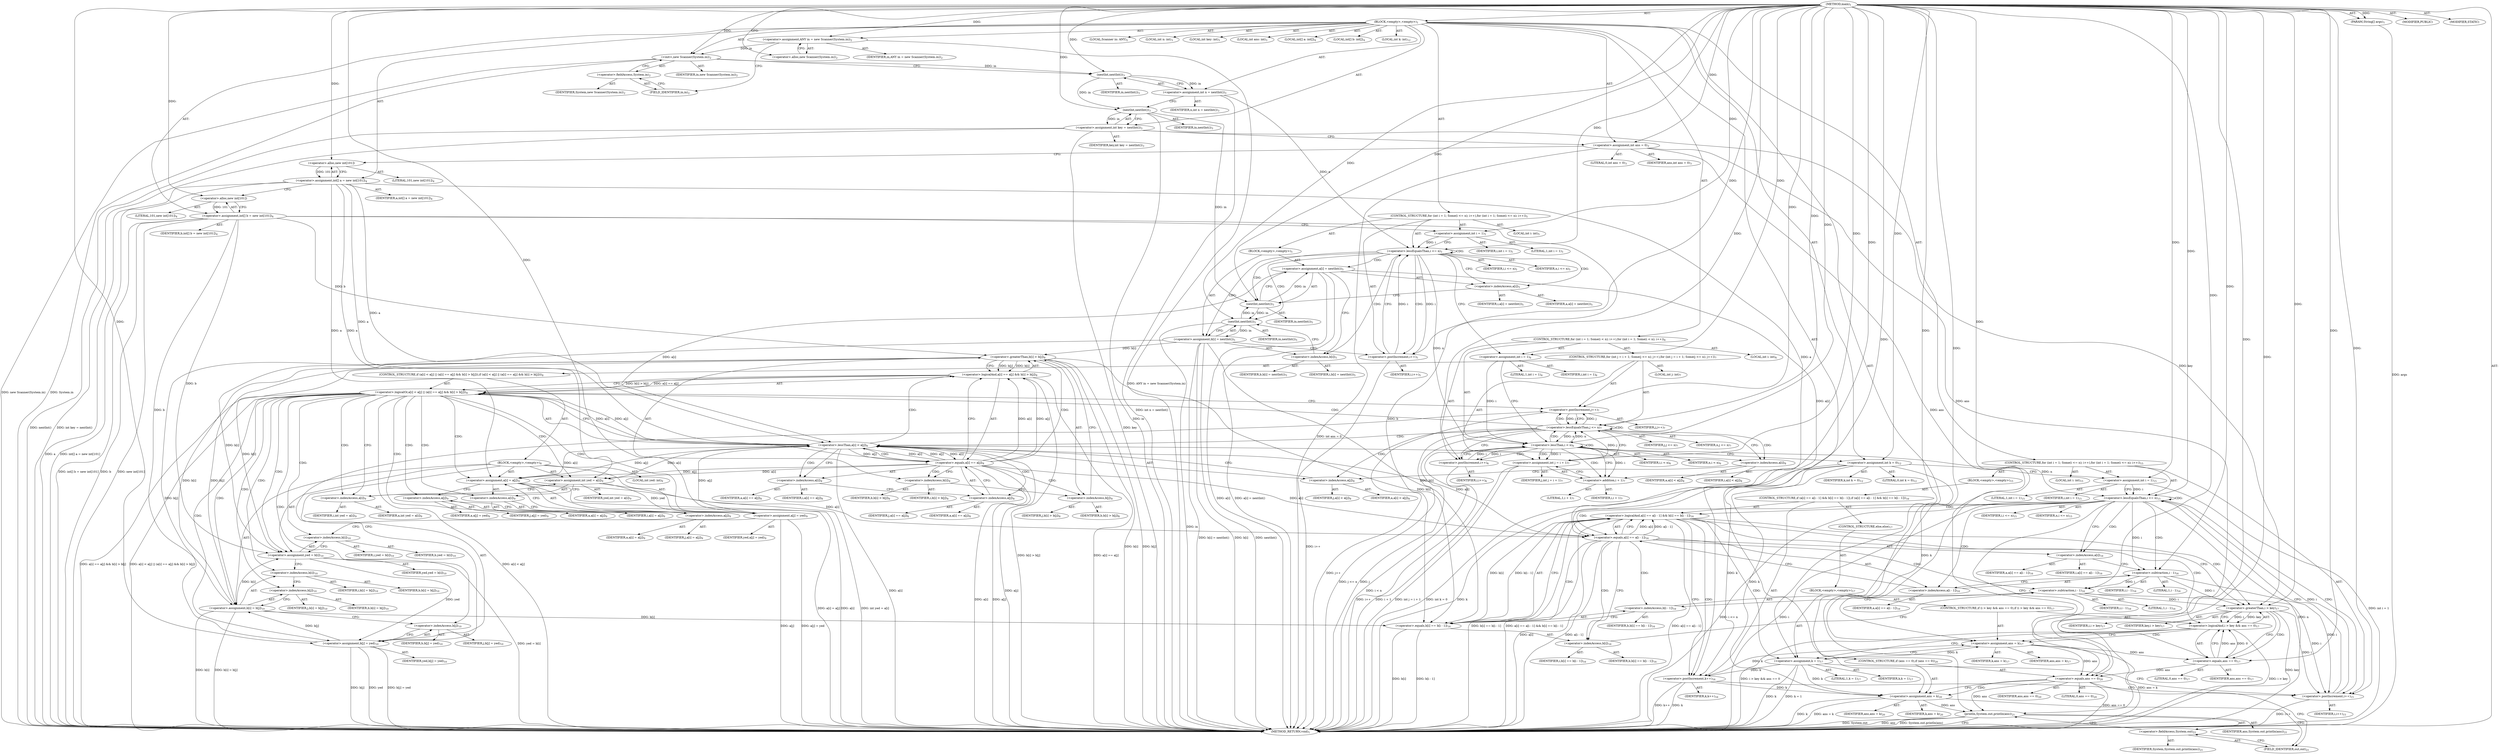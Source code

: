 digraph "main" {  
"19" [label = <(METHOD,main)<SUB>1</SUB>> ]
"20" [label = <(PARAM,String[] args)<SUB>1</SUB>> ]
"21" [label = <(BLOCK,&lt;empty&gt;,&lt;empty&gt;)<SUB>1</SUB>> ]
"4" [label = <(LOCAL,Scanner in: ANY)<SUB>2</SUB>> ]
"22" [label = <(&lt;operator&gt;.assignment,ANY in = new Scanner(System.in))<SUB>2</SUB>> ]
"23" [label = <(IDENTIFIER,in,ANY in = new Scanner(System.in))<SUB>2</SUB>> ]
"24" [label = <(&lt;operator&gt;.alloc,new Scanner(System.in))<SUB>2</SUB>> ]
"25" [label = <(&lt;init&gt;,new Scanner(System.in))<SUB>2</SUB>> ]
"3" [label = <(IDENTIFIER,in,new Scanner(System.in))<SUB>2</SUB>> ]
"26" [label = <(&lt;operator&gt;.fieldAccess,System.in)<SUB>2</SUB>> ]
"27" [label = <(IDENTIFIER,System,new Scanner(System.in))<SUB>2</SUB>> ]
"28" [label = <(FIELD_IDENTIFIER,in,in)<SUB>2</SUB>> ]
"29" [label = <(LOCAL,int n: int)<SUB>3</SUB>> ]
"30" [label = <(LOCAL,int key: int)<SUB>3</SUB>> ]
"31" [label = <(LOCAL,int ans: int)<SUB>3</SUB>> ]
"32" [label = <(&lt;operator&gt;.assignment,int n = nextInt())<SUB>3</SUB>> ]
"33" [label = <(IDENTIFIER,n,int n = nextInt())<SUB>3</SUB>> ]
"34" [label = <(nextInt,nextInt())<SUB>3</SUB>> ]
"35" [label = <(IDENTIFIER,in,nextInt())<SUB>3</SUB>> ]
"36" [label = <(&lt;operator&gt;.assignment,int key = nextInt())<SUB>3</SUB>> ]
"37" [label = <(IDENTIFIER,key,int key = nextInt())<SUB>3</SUB>> ]
"38" [label = <(nextInt,nextInt())<SUB>3</SUB>> ]
"39" [label = <(IDENTIFIER,in,nextInt())<SUB>3</SUB>> ]
"40" [label = <(&lt;operator&gt;.assignment,int ans = 0)<SUB>3</SUB>> ]
"41" [label = <(IDENTIFIER,ans,int ans = 0)<SUB>3</SUB>> ]
"42" [label = <(LITERAL,0,int ans = 0)<SUB>3</SUB>> ]
"43" [label = <(LOCAL,int[] a: int[])<SUB>4</SUB>> ]
"44" [label = <(LOCAL,int[] b: int[])<SUB>4</SUB>> ]
"45" [label = <(&lt;operator&gt;.assignment,int[] a = new int[101])<SUB>4</SUB>> ]
"46" [label = <(IDENTIFIER,a,int[] a = new int[101])<SUB>4</SUB>> ]
"47" [label = <(&lt;operator&gt;.alloc,new int[101])> ]
"48" [label = <(LITERAL,101,new int[101])<SUB>4</SUB>> ]
"49" [label = <(&lt;operator&gt;.assignment,int[] b = new int[101])<SUB>4</SUB>> ]
"50" [label = <(IDENTIFIER,b,int[] b = new int[101])<SUB>4</SUB>> ]
"51" [label = <(&lt;operator&gt;.alloc,new int[101])> ]
"52" [label = <(LITERAL,101,new int[101])<SUB>4</SUB>> ]
"53" [label = <(CONTROL_STRUCTURE,for (int i = 1; Some(i &lt;= n); i++),for (int i = 1; Some(i &lt;= n); i++))<SUB>5</SUB>> ]
"54" [label = <(LOCAL,int i: int)<SUB>5</SUB>> ]
"55" [label = <(&lt;operator&gt;.assignment,int i = 1)<SUB>5</SUB>> ]
"56" [label = <(IDENTIFIER,i,int i = 1)<SUB>5</SUB>> ]
"57" [label = <(LITERAL,1,int i = 1)<SUB>5</SUB>> ]
"58" [label = <(&lt;operator&gt;.lessEqualsThan,i &lt;= n)<SUB>5</SUB>> ]
"59" [label = <(IDENTIFIER,i,i &lt;= n)<SUB>5</SUB>> ]
"60" [label = <(IDENTIFIER,n,i &lt;= n)<SUB>5</SUB>> ]
"61" [label = <(&lt;operator&gt;.postIncrement,i++)<SUB>5</SUB>> ]
"62" [label = <(IDENTIFIER,i,i++)<SUB>5</SUB>> ]
"63" [label = <(BLOCK,&lt;empty&gt;,&lt;empty&gt;)<SUB>5</SUB>> ]
"64" [label = <(&lt;operator&gt;.assignment,a[i] = nextInt())<SUB>5</SUB>> ]
"65" [label = <(&lt;operator&gt;.indexAccess,a[i])<SUB>5</SUB>> ]
"66" [label = <(IDENTIFIER,a,a[i] = nextInt())<SUB>5</SUB>> ]
"67" [label = <(IDENTIFIER,i,a[i] = nextInt())<SUB>5</SUB>> ]
"68" [label = <(nextInt,nextInt())<SUB>5</SUB>> ]
"69" [label = <(IDENTIFIER,in,nextInt())<SUB>5</SUB>> ]
"70" [label = <(&lt;operator&gt;.assignment,b[i] = nextInt())<SUB>5</SUB>> ]
"71" [label = <(&lt;operator&gt;.indexAccess,b[i])<SUB>5</SUB>> ]
"72" [label = <(IDENTIFIER,b,b[i] = nextInt())<SUB>5</SUB>> ]
"73" [label = <(IDENTIFIER,i,b[i] = nextInt())<SUB>5</SUB>> ]
"74" [label = <(nextInt,nextInt())<SUB>5</SUB>> ]
"75" [label = <(IDENTIFIER,in,nextInt())<SUB>5</SUB>> ]
"76" [label = <(CONTROL_STRUCTURE,for (int i = 1; Some(i &lt; n); i++),for (int i = 1; Some(i &lt; n); i++))<SUB>6</SUB>> ]
"77" [label = <(LOCAL,int i: int)<SUB>6</SUB>> ]
"78" [label = <(&lt;operator&gt;.assignment,int i = 1)<SUB>6</SUB>> ]
"79" [label = <(IDENTIFIER,i,int i = 1)<SUB>6</SUB>> ]
"80" [label = <(LITERAL,1,int i = 1)<SUB>6</SUB>> ]
"81" [label = <(&lt;operator&gt;.lessThan,i &lt; n)<SUB>6</SUB>> ]
"82" [label = <(IDENTIFIER,i,i &lt; n)<SUB>6</SUB>> ]
"83" [label = <(IDENTIFIER,n,i &lt; n)<SUB>6</SUB>> ]
"84" [label = <(&lt;operator&gt;.postIncrement,i++)<SUB>6</SUB>> ]
"85" [label = <(IDENTIFIER,i,i++)<SUB>6</SUB>> ]
"86" [label = <(CONTROL_STRUCTURE,for (int j = i + 1; Some(j &lt;= n); j++),for (int j = i + 1; Some(j &lt;= n); j++))<SUB>7</SUB>> ]
"87" [label = <(LOCAL,int j: int)<SUB>7</SUB>> ]
"88" [label = <(&lt;operator&gt;.assignment,int j = i + 1)<SUB>7</SUB>> ]
"89" [label = <(IDENTIFIER,j,int j = i + 1)<SUB>7</SUB>> ]
"90" [label = <(&lt;operator&gt;.addition,i + 1)<SUB>7</SUB>> ]
"91" [label = <(IDENTIFIER,i,i + 1)<SUB>7</SUB>> ]
"92" [label = <(LITERAL,1,i + 1)<SUB>7</SUB>> ]
"93" [label = <(&lt;operator&gt;.lessEqualsThan,j &lt;= n)<SUB>7</SUB>> ]
"94" [label = <(IDENTIFIER,j,j &lt;= n)<SUB>7</SUB>> ]
"95" [label = <(IDENTIFIER,n,j &lt;= n)<SUB>7</SUB>> ]
"96" [label = <(&lt;operator&gt;.postIncrement,j++)<SUB>7</SUB>> ]
"97" [label = <(IDENTIFIER,j,j++)<SUB>7</SUB>> ]
"98" [label = <(CONTROL_STRUCTURE,if (a[i] &lt; a[j] || (a[i] == a[j] &amp;&amp; b[i] &gt; b[j])),if (a[i] &lt; a[j] || (a[i] == a[j] &amp;&amp; b[i] &gt; b[j])))<SUB>8</SUB>> ]
"99" [label = <(&lt;operator&gt;.logicalOr,a[i] &lt; a[j] || (a[i] == a[j] &amp;&amp; b[i] &gt; b[j]))<SUB>8</SUB>> ]
"100" [label = <(&lt;operator&gt;.lessThan,a[i] &lt; a[j])<SUB>8</SUB>> ]
"101" [label = <(&lt;operator&gt;.indexAccess,a[i])<SUB>8</SUB>> ]
"102" [label = <(IDENTIFIER,a,a[i] &lt; a[j])<SUB>8</SUB>> ]
"103" [label = <(IDENTIFIER,i,a[i] &lt; a[j])<SUB>8</SUB>> ]
"104" [label = <(&lt;operator&gt;.indexAccess,a[j])<SUB>8</SUB>> ]
"105" [label = <(IDENTIFIER,a,a[i] &lt; a[j])<SUB>8</SUB>> ]
"106" [label = <(IDENTIFIER,j,a[i] &lt; a[j])<SUB>8</SUB>> ]
"107" [label = <(&lt;operator&gt;.logicalAnd,a[i] == a[j] &amp;&amp; b[i] &gt; b[j])<SUB>8</SUB>> ]
"108" [label = <(&lt;operator&gt;.equals,a[i] == a[j])<SUB>8</SUB>> ]
"109" [label = <(&lt;operator&gt;.indexAccess,a[i])<SUB>8</SUB>> ]
"110" [label = <(IDENTIFIER,a,a[i] == a[j])<SUB>8</SUB>> ]
"111" [label = <(IDENTIFIER,i,a[i] == a[j])<SUB>8</SUB>> ]
"112" [label = <(&lt;operator&gt;.indexAccess,a[j])<SUB>8</SUB>> ]
"113" [label = <(IDENTIFIER,a,a[i] == a[j])<SUB>8</SUB>> ]
"114" [label = <(IDENTIFIER,j,a[i] == a[j])<SUB>8</SUB>> ]
"115" [label = <(&lt;operator&gt;.greaterThan,b[i] &gt; b[j])<SUB>8</SUB>> ]
"116" [label = <(&lt;operator&gt;.indexAccess,b[i])<SUB>8</SUB>> ]
"117" [label = <(IDENTIFIER,b,b[i] &gt; b[j])<SUB>8</SUB>> ]
"118" [label = <(IDENTIFIER,i,b[i] &gt; b[j])<SUB>8</SUB>> ]
"119" [label = <(&lt;operator&gt;.indexAccess,b[j])<SUB>8</SUB>> ]
"120" [label = <(IDENTIFIER,b,b[i] &gt; b[j])<SUB>8</SUB>> ]
"121" [label = <(IDENTIFIER,j,b[i] &gt; b[j])<SUB>8</SUB>> ]
"122" [label = <(BLOCK,&lt;empty&gt;,&lt;empty&gt;)<SUB>8</SUB>> ]
"123" [label = <(LOCAL,int yed: int)<SUB>9</SUB>> ]
"124" [label = <(&lt;operator&gt;.assignment,int yed = a[i])<SUB>9</SUB>> ]
"125" [label = <(IDENTIFIER,yed,int yed = a[i])<SUB>9</SUB>> ]
"126" [label = <(&lt;operator&gt;.indexAccess,a[i])<SUB>9</SUB>> ]
"127" [label = <(IDENTIFIER,a,int yed = a[i])<SUB>9</SUB>> ]
"128" [label = <(IDENTIFIER,i,int yed = a[i])<SUB>9</SUB>> ]
"129" [label = <(&lt;operator&gt;.assignment,a[i] = a[j])<SUB>9</SUB>> ]
"130" [label = <(&lt;operator&gt;.indexAccess,a[i])<SUB>9</SUB>> ]
"131" [label = <(IDENTIFIER,a,a[i] = a[j])<SUB>9</SUB>> ]
"132" [label = <(IDENTIFIER,i,a[i] = a[j])<SUB>9</SUB>> ]
"133" [label = <(&lt;operator&gt;.indexAccess,a[j])<SUB>9</SUB>> ]
"134" [label = <(IDENTIFIER,a,a[i] = a[j])<SUB>9</SUB>> ]
"135" [label = <(IDENTIFIER,j,a[i] = a[j])<SUB>9</SUB>> ]
"136" [label = <(&lt;operator&gt;.assignment,a[j] = yed)<SUB>9</SUB>> ]
"137" [label = <(&lt;operator&gt;.indexAccess,a[j])<SUB>9</SUB>> ]
"138" [label = <(IDENTIFIER,a,a[j] = yed)<SUB>9</SUB>> ]
"139" [label = <(IDENTIFIER,j,a[j] = yed)<SUB>9</SUB>> ]
"140" [label = <(IDENTIFIER,yed,a[j] = yed)<SUB>9</SUB>> ]
"141" [label = <(&lt;operator&gt;.assignment,yed = b[i])<SUB>10</SUB>> ]
"142" [label = <(IDENTIFIER,yed,yed = b[i])<SUB>10</SUB>> ]
"143" [label = <(&lt;operator&gt;.indexAccess,b[i])<SUB>10</SUB>> ]
"144" [label = <(IDENTIFIER,b,yed = b[i])<SUB>10</SUB>> ]
"145" [label = <(IDENTIFIER,i,yed = b[i])<SUB>10</SUB>> ]
"146" [label = <(&lt;operator&gt;.assignment,b[i] = b[j])<SUB>10</SUB>> ]
"147" [label = <(&lt;operator&gt;.indexAccess,b[i])<SUB>10</SUB>> ]
"148" [label = <(IDENTIFIER,b,b[i] = b[j])<SUB>10</SUB>> ]
"149" [label = <(IDENTIFIER,i,b[i] = b[j])<SUB>10</SUB>> ]
"150" [label = <(&lt;operator&gt;.indexAccess,b[j])<SUB>10</SUB>> ]
"151" [label = <(IDENTIFIER,b,b[i] = b[j])<SUB>10</SUB>> ]
"152" [label = <(IDENTIFIER,j,b[i] = b[j])<SUB>10</SUB>> ]
"153" [label = <(&lt;operator&gt;.assignment,b[j] = yed)<SUB>10</SUB>> ]
"154" [label = <(&lt;operator&gt;.indexAccess,b[j])<SUB>10</SUB>> ]
"155" [label = <(IDENTIFIER,b,b[j] = yed)<SUB>10</SUB>> ]
"156" [label = <(IDENTIFIER,j,b[j] = yed)<SUB>10</SUB>> ]
"157" [label = <(IDENTIFIER,yed,b[j] = yed)<SUB>10</SUB>> ]
"158" [label = <(LOCAL,int k: int)<SUB>12</SUB>> ]
"159" [label = <(&lt;operator&gt;.assignment,int k = 0)<SUB>12</SUB>> ]
"160" [label = <(IDENTIFIER,k,int k = 0)<SUB>12</SUB>> ]
"161" [label = <(LITERAL,0,int k = 0)<SUB>12</SUB>> ]
"162" [label = <(CONTROL_STRUCTURE,for (int i = 1; Some(i &lt;= n); i++),for (int i = 1; Some(i &lt;= n); i++))<SUB>15</SUB>> ]
"163" [label = <(LOCAL,int i: int)<SUB>15</SUB>> ]
"164" [label = <(&lt;operator&gt;.assignment,int i = 1)<SUB>15</SUB>> ]
"165" [label = <(IDENTIFIER,i,int i = 1)<SUB>15</SUB>> ]
"166" [label = <(LITERAL,1,int i = 1)<SUB>15</SUB>> ]
"167" [label = <(&lt;operator&gt;.lessEqualsThan,i &lt;= n)<SUB>15</SUB>> ]
"168" [label = <(IDENTIFIER,i,i &lt;= n)<SUB>15</SUB>> ]
"169" [label = <(IDENTIFIER,n,i &lt;= n)<SUB>15</SUB>> ]
"170" [label = <(&lt;operator&gt;.postIncrement,i++)<SUB>15</SUB>> ]
"171" [label = <(IDENTIFIER,i,i++)<SUB>15</SUB>> ]
"172" [label = <(BLOCK,&lt;empty&gt;,&lt;empty&gt;)<SUB>15</SUB>> ]
"173" [label = <(CONTROL_STRUCTURE,if (a[i] == a[i - 1] &amp;&amp; b[i] == b[i - 1]),if (a[i] == a[i - 1] &amp;&amp; b[i] == b[i - 1]))<SUB>16</SUB>> ]
"174" [label = <(&lt;operator&gt;.logicalAnd,a[i] == a[i - 1] &amp;&amp; b[i] == b[i - 1])<SUB>16</SUB>> ]
"175" [label = <(&lt;operator&gt;.equals,a[i] == a[i - 1])<SUB>16</SUB>> ]
"176" [label = <(&lt;operator&gt;.indexAccess,a[i])<SUB>16</SUB>> ]
"177" [label = <(IDENTIFIER,a,a[i] == a[i - 1])<SUB>16</SUB>> ]
"178" [label = <(IDENTIFIER,i,a[i] == a[i - 1])<SUB>16</SUB>> ]
"179" [label = <(&lt;operator&gt;.indexAccess,a[i - 1])<SUB>16</SUB>> ]
"180" [label = <(IDENTIFIER,a,a[i] == a[i - 1])<SUB>16</SUB>> ]
"181" [label = <(&lt;operator&gt;.subtraction,i - 1)<SUB>16</SUB>> ]
"182" [label = <(IDENTIFIER,i,i - 1)<SUB>16</SUB>> ]
"183" [label = <(LITERAL,1,i - 1)<SUB>16</SUB>> ]
"184" [label = <(&lt;operator&gt;.equals,b[i] == b[i - 1])<SUB>16</SUB>> ]
"185" [label = <(&lt;operator&gt;.indexAccess,b[i])<SUB>16</SUB>> ]
"186" [label = <(IDENTIFIER,b,b[i] == b[i - 1])<SUB>16</SUB>> ]
"187" [label = <(IDENTIFIER,i,b[i] == b[i - 1])<SUB>16</SUB>> ]
"188" [label = <(&lt;operator&gt;.indexAccess,b[i - 1])<SUB>16</SUB>> ]
"189" [label = <(IDENTIFIER,b,b[i] == b[i - 1])<SUB>16</SUB>> ]
"190" [label = <(&lt;operator&gt;.subtraction,i - 1)<SUB>16</SUB>> ]
"191" [label = <(IDENTIFIER,i,i - 1)<SUB>16</SUB>> ]
"192" [label = <(LITERAL,1,i - 1)<SUB>16</SUB>> ]
"193" [label = <(&lt;operator&gt;.postIncrement,k++)<SUB>16</SUB>> ]
"194" [label = <(IDENTIFIER,k,k++)<SUB>16</SUB>> ]
"195" [label = <(CONTROL_STRUCTURE,else,else)<SUB>17</SUB>> ]
"196" [label = <(BLOCK,&lt;empty&gt;,&lt;empty&gt;)<SUB>17</SUB>> ]
"197" [label = <(CONTROL_STRUCTURE,if (i &gt; key &amp;&amp; ans == 0),if (i &gt; key &amp;&amp; ans == 0))<SUB>17</SUB>> ]
"198" [label = <(&lt;operator&gt;.logicalAnd,i &gt; key &amp;&amp; ans == 0)<SUB>17</SUB>> ]
"199" [label = <(&lt;operator&gt;.greaterThan,i &gt; key)<SUB>17</SUB>> ]
"200" [label = <(IDENTIFIER,i,i &gt; key)<SUB>17</SUB>> ]
"201" [label = <(IDENTIFIER,key,i &gt; key)<SUB>17</SUB>> ]
"202" [label = <(&lt;operator&gt;.equals,ans == 0)<SUB>17</SUB>> ]
"203" [label = <(IDENTIFIER,ans,ans == 0)<SUB>17</SUB>> ]
"204" [label = <(LITERAL,0,ans == 0)<SUB>17</SUB>> ]
"205" [label = <(&lt;operator&gt;.assignment,ans = k)<SUB>17</SUB>> ]
"206" [label = <(IDENTIFIER,ans,ans = k)<SUB>17</SUB>> ]
"207" [label = <(IDENTIFIER,k,ans = k)<SUB>17</SUB>> ]
"208" [label = <(&lt;operator&gt;.assignment,k = 1)<SUB>17</SUB>> ]
"209" [label = <(IDENTIFIER,k,k = 1)<SUB>17</SUB>> ]
"210" [label = <(LITERAL,1,k = 1)<SUB>17</SUB>> ]
"211" [label = <(CONTROL_STRUCTURE,if (ans == 0),if (ans == 0))<SUB>20</SUB>> ]
"212" [label = <(&lt;operator&gt;.equals,ans == 0)<SUB>20</SUB>> ]
"213" [label = <(IDENTIFIER,ans,ans == 0)<SUB>20</SUB>> ]
"214" [label = <(LITERAL,0,ans == 0)<SUB>20</SUB>> ]
"215" [label = <(&lt;operator&gt;.assignment,ans = k)<SUB>20</SUB>> ]
"216" [label = <(IDENTIFIER,ans,ans = k)<SUB>20</SUB>> ]
"217" [label = <(IDENTIFIER,k,ans = k)<SUB>20</SUB>> ]
"218" [label = <(println,System.out.println(ans))<SUB>21</SUB>> ]
"219" [label = <(&lt;operator&gt;.fieldAccess,System.out)<SUB>21</SUB>> ]
"220" [label = <(IDENTIFIER,System,System.out.println(ans))<SUB>21</SUB>> ]
"221" [label = <(FIELD_IDENTIFIER,out,out)<SUB>21</SUB>> ]
"222" [label = <(IDENTIFIER,ans,System.out.println(ans))<SUB>21</SUB>> ]
"223" [label = <(MODIFIER,PUBLIC)> ]
"224" [label = <(MODIFIER,STATIC)> ]
"225" [label = <(METHOD_RETURN,void)<SUB>1</SUB>> ]
  "19" -> "20"  [ label = "AST: "] 
  "19" -> "21"  [ label = "AST: "] 
  "19" -> "223"  [ label = "AST: "] 
  "19" -> "224"  [ label = "AST: "] 
  "19" -> "225"  [ label = "AST: "] 
  "21" -> "4"  [ label = "AST: "] 
  "21" -> "22"  [ label = "AST: "] 
  "21" -> "25"  [ label = "AST: "] 
  "21" -> "29"  [ label = "AST: "] 
  "21" -> "30"  [ label = "AST: "] 
  "21" -> "31"  [ label = "AST: "] 
  "21" -> "32"  [ label = "AST: "] 
  "21" -> "36"  [ label = "AST: "] 
  "21" -> "40"  [ label = "AST: "] 
  "21" -> "43"  [ label = "AST: "] 
  "21" -> "44"  [ label = "AST: "] 
  "21" -> "45"  [ label = "AST: "] 
  "21" -> "49"  [ label = "AST: "] 
  "21" -> "53"  [ label = "AST: "] 
  "21" -> "76"  [ label = "AST: "] 
  "21" -> "158"  [ label = "AST: "] 
  "21" -> "159"  [ label = "AST: "] 
  "21" -> "162"  [ label = "AST: "] 
  "21" -> "211"  [ label = "AST: "] 
  "21" -> "218"  [ label = "AST: "] 
  "22" -> "23"  [ label = "AST: "] 
  "22" -> "24"  [ label = "AST: "] 
  "25" -> "3"  [ label = "AST: "] 
  "25" -> "26"  [ label = "AST: "] 
  "26" -> "27"  [ label = "AST: "] 
  "26" -> "28"  [ label = "AST: "] 
  "32" -> "33"  [ label = "AST: "] 
  "32" -> "34"  [ label = "AST: "] 
  "34" -> "35"  [ label = "AST: "] 
  "36" -> "37"  [ label = "AST: "] 
  "36" -> "38"  [ label = "AST: "] 
  "38" -> "39"  [ label = "AST: "] 
  "40" -> "41"  [ label = "AST: "] 
  "40" -> "42"  [ label = "AST: "] 
  "45" -> "46"  [ label = "AST: "] 
  "45" -> "47"  [ label = "AST: "] 
  "47" -> "48"  [ label = "AST: "] 
  "49" -> "50"  [ label = "AST: "] 
  "49" -> "51"  [ label = "AST: "] 
  "51" -> "52"  [ label = "AST: "] 
  "53" -> "54"  [ label = "AST: "] 
  "53" -> "55"  [ label = "AST: "] 
  "53" -> "58"  [ label = "AST: "] 
  "53" -> "61"  [ label = "AST: "] 
  "53" -> "63"  [ label = "AST: "] 
  "55" -> "56"  [ label = "AST: "] 
  "55" -> "57"  [ label = "AST: "] 
  "58" -> "59"  [ label = "AST: "] 
  "58" -> "60"  [ label = "AST: "] 
  "61" -> "62"  [ label = "AST: "] 
  "63" -> "64"  [ label = "AST: "] 
  "63" -> "70"  [ label = "AST: "] 
  "64" -> "65"  [ label = "AST: "] 
  "64" -> "68"  [ label = "AST: "] 
  "65" -> "66"  [ label = "AST: "] 
  "65" -> "67"  [ label = "AST: "] 
  "68" -> "69"  [ label = "AST: "] 
  "70" -> "71"  [ label = "AST: "] 
  "70" -> "74"  [ label = "AST: "] 
  "71" -> "72"  [ label = "AST: "] 
  "71" -> "73"  [ label = "AST: "] 
  "74" -> "75"  [ label = "AST: "] 
  "76" -> "77"  [ label = "AST: "] 
  "76" -> "78"  [ label = "AST: "] 
  "76" -> "81"  [ label = "AST: "] 
  "76" -> "84"  [ label = "AST: "] 
  "76" -> "86"  [ label = "AST: "] 
  "78" -> "79"  [ label = "AST: "] 
  "78" -> "80"  [ label = "AST: "] 
  "81" -> "82"  [ label = "AST: "] 
  "81" -> "83"  [ label = "AST: "] 
  "84" -> "85"  [ label = "AST: "] 
  "86" -> "87"  [ label = "AST: "] 
  "86" -> "88"  [ label = "AST: "] 
  "86" -> "93"  [ label = "AST: "] 
  "86" -> "96"  [ label = "AST: "] 
  "86" -> "98"  [ label = "AST: "] 
  "88" -> "89"  [ label = "AST: "] 
  "88" -> "90"  [ label = "AST: "] 
  "90" -> "91"  [ label = "AST: "] 
  "90" -> "92"  [ label = "AST: "] 
  "93" -> "94"  [ label = "AST: "] 
  "93" -> "95"  [ label = "AST: "] 
  "96" -> "97"  [ label = "AST: "] 
  "98" -> "99"  [ label = "AST: "] 
  "98" -> "122"  [ label = "AST: "] 
  "99" -> "100"  [ label = "AST: "] 
  "99" -> "107"  [ label = "AST: "] 
  "100" -> "101"  [ label = "AST: "] 
  "100" -> "104"  [ label = "AST: "] 
  "101" -> "102"  [ label = "AST: "] 
  "101" -> "103"  [ label = "AST: "] 
  "104" -> "105"  [ label = "AST: "] 
  "104" -> "106"  [ label = "AST: "] 
  "107" -> "108"  [ label = "AST: "] 
  "107" -> "115"  [ label = "AST: "] 
  "108" -> "109"  [ label = "AST: "] 
  "108" -> "112"  [ label = "AST: "] 
  "109" -> "110"  [ label = "AST: "] 
  "109" -> "111"  [ label = "AST: "] 
  "112" -> "113"  [ label = "AST: "] 
  "112" -> "114"  [ label = "AST: "] 
  "115" -> "116"  [ label = "AST: "] 
  "115" -> "119"  [ label = "AST: "] 
  "116" -> "117"  [ label = "AST: "] 
  "116" -> "118"  [ label = "AST: "] 
  "119" -> "120"  [ label = "AST: "] 
  "119" -> "121"  [ label = "AST: "] 
  "122" -> "123"  [ label = "AST: "] 
  "122" -> "124"  [ label = "AST: "] 
  "122" -> "129"  [ label = "AST: "] 
  "122" -> "136"  [ label = "AST: "] 
  "122" -> "141"  [ label = "AST: "] 
  "122" -> "146"  [ label = "AST: "] 
  "122" -> "153"  [ label = "AST: "] 
  "124" -> "125"  [ label = "AST: "] 
  "124" -> "126"  [ label = "AST: "] 
  "126" -> "127"  [ label = "AST: "] 
  "126" -> "128"  [ label = "AST: "] 
  "129" -> "130"  [ label = "AST: "] 
  "129" -> "133"  [ label = "AST: "] 
  "130" -> "131"  [ label = "AST: "] 
  "130" -> "132"  [ label = "AST: "] 
  "133" -> "134"  [ label = "AST: "] 
  "133" -> "135"  [ label = "AST: "] 
  "136" -> "137"  [ label = "AST: "] 
  "136" -> "140"  [ label = "AST: "] 
  "137" -> "138"  [ label = "AST: "] 
  "137" -> "139"  [ label = "AST: "] 
  "141" -> "142"  [ label = "AST: "] 
  "141" -> "143"  [ label = "AST: "] 
  "143" -> "144"  [ label = "AST: "] 
  "143" -> "145"  [ label = "AST: "] 
  "146" -> "147"  [ label = "AST: "] 
  "146" -> "150"  [ label = "AST: "] 
  "147" -> "148"  [ label = "AST: "] 
  "147" -> "149"  [ label = "AST: "] 
  "150" -> "151"  [ label = "AST: "] 
  "150" -> "152"  [ label = "AST: "] 
  "153" -> "154"  [ label = "AST: "] 
  "153" -> "157"  [ label = "AST: "] 
  "154" -> "155"  [ label = "AST: "] 
  "154" -> "156"  [ label = "AST: "] 
  "159" -> "160"  [ label = "AST: "] 
  "159" -> "161"  [ label = "AST: "] 
  "162" -> "163"  [ label = "AST: "] 
  "162" -> "164"  [ label = "AST: "] 
  "162" -> "167"  [ label = "AST: "] 
  "162" -> "170"  [ label = "AST: "] 
  "162" -> "172"  [ label = "AST: "] 
  "164" -> "165"  [ label = "AST: "] 
  "164" -> "166"  [ label = "AST: "] 
  "167" -> "168"  [ label = "AST: "] 
  "167" -> "169"  [ label = "AST: "] 
  "170" -> "171"  [ label = "AST: "] 
  "172" -> "173"  [ label = "AST: "] 
  "173" -> "174"  [ label = "AST: "] 
  "173" -> "193"  [ label = "AST: "] 
  "173" -> "195"  [ label = "AST: "] 
  "174" -> "175"  [ label = "AST: "] 
  "174" -> "184"  [ label = "AST: "] 
  "175" -> "176"  [ label = "AST: "] 
  "175" -> "179"  [ label = "AST: "] 
  "176" -> "177"  [ label = "AST: "] 
  "176" -> "178"  [ label = "AST: "] 
  "179" -> "180"  [ label = "AST: "] 
  "179" -> "181"  [ label = "AST: "] 
  "181" -> "182"  [ label = "AST: "] 
  "181" -> "183"  [ label = "AST: "] 
  "184" -> "185"  [ label = "AST: "] 
  "184" -> "188"  [ label = "AST: "] 
  "185" -> "186"  [ label = "AST: "] 
  "185" -> "187"  [ label = "AST: "] 
  "188" -> "189"  [ label = "AST: "] 
  "188" -> "190"  [ label = "AST: "] 
  "190" -> "191"  [ label = "AST: "] 
  "190" -> "192"  [ label = "AST: "] 
  "193" -> "194"  [ label = "AST: "] 
  "195" -> "196"  [ label = "AST: "] 
  "196" -> "197"  [ label = "AST: "] 
  "196" -> "208"  [ label = "AST: "] 
  "197" -> "198"  [ label = "AST: "] 
  "197" -> "205"  [ label = "AST: "] 
  "198" -> "199"  [ label = "AST: "] 
  "198" -> "202"  [ label = "AST: "] 
  "199" -> "200"  [ label = "AST: "] 
  "199" -> "201"  [ label = "AST: "] 
  "202" -> "203"  [ label = "AST: "] 
  "202" -> "204"  [ label = "AST: "] 
  "205" -> "206"  [ label = "AST: "] 
  "205" -> "207"  [ label = "AST: "] 
  "208" -> "209"  [ label = "AST: "] 
  "208" -> "210"  [ label = "AST: "] 
  "211" -> "212"  [ label = "AST: "] 
  "211" -> "215"  [ label = "AST: "] 
  "212" -> "213"  [ label = "AST: "] 
  "212" -> "214"  [ label = "AST: "] 
  "215" -> "216"  [ label = "AST: "] 
  "215" -> "217"  [ label = "AST: "] 
  "218" -> "219"  [ label = "AST: "] 
  "218" -> "222"  [ label = "AST: "] 
  "219" -> "220"  [ label = "AST: "] 
  "219" -> "221"  [ label = "AST: "] 
  "22" -> "28"  [ label = "CFG: "] 
  "25" -> "34"  [ label = "CFG: "] 
  "32" -> "38"  [ label = "CFG: "] 
  "36" -> "40"  [ label = "CFG: "] 
  "40" -> "47"  [ label = "CFG: "] 
  "45" -> "51"  [ label = "CFG: "] 
  "49" -> "55"  [ label = "CFG: "] 
  "159" -> "164"  [ label = "CFG: "] 
  "218" -> "225"  [ label = "CFG: "] 
  "24" -> "22"  [ label = "CFG: "] 
  "26" -> "25"  [ label = "CFG: "] 
  "34" -> "32"  [ label = "CFG: "] 
  "38" -> "36"  [ label = "CFG: "] 
  "47" -> "45"  [ label = "CFG: "] 
  "51" -> "49"  [ label = "CFG: "] 
  "55" -> "58"  [ label = "CFG: "] 
  "58" -> "65"  [ label = "CFG: "] 
  "58" -> "78"  [ label = "CFG: "] 
  "61" -> "58"  [ label = "CFG: "] 
  "78" -> "81"  [ label = "CFG: "] 
  "81" -> "90"  [ label = "CFG: "] 
  "81" -> "159"  [ label = "CFG: "] 
  "84" -> "81"  [ label = "CFG: "] 
  "164" -> "167"  [ label = "CFG: "] 
  "167" -> "176"  [ label = "CFG: "] 
  "167" -> "212"  [ label = "CFG: "] 
  "170" -> "167"  [ label = "CFG: "] 
  "212" -> "215"  [ label = "CFG: "] 
  "212" -> "221"  [ label = "CFG: "] 
  "215" -> "221"  [ label = "CFG: "] 
  "219" -> "218"  [ label = "CFG: "] 
  "28" -> "26"  [ label = "CFG: "] 
  "64" -> "71"  [ label = "CFG: "] 
  "70" -> "61"  [ label = "CFG: "] 
  "88" -> "93"  [ label = "CFG: "] 
  "93" -> "101"  [ label = "CFG: "] 
  "93" -> "84"  [ label = "CFG: "] 
  "96" -> "93"  [ label = "CFG: "] 
  "221" -> "219"  [ label = "CFG: "] 
  "65" -> "68"  [ label = "CFG: "] 
  "68" -> "64"  [ label = "CFG: "] 
  "71" -> "74"  [ label = "CFG: "] 
  "74" -> "70"  [ label = "CFG: "] 
  "90" -> "88"  [ label = "CFG: "] 
  "99" -> "126"  [ label = "CFG: "] 
  "99" -> "96"  [ label = "CFG: "] 
  "174" -> "193"  [ label = "CFG: "] 
  "174" -> "199"  [ label = "CFG: "] 
  "193" -> "170"  [ label = "CFG: "] 
  "100" -> "99"  [ label = "CFG: "] 
  "100" -> "109"  [ label = "CFG: "] 
  "107" -> "99"  [ label = "CFG: "] 
  "124" -> "130"  [ label = "CFG: "] 
  "129" -> "137"  [ label = "CFG: "] 
  "136" -> "143"  [ label = "CFG: "] 
  "141" -> "147"  [ label = "CFG: "] 
  "146" -> "154"  [ label = "CFG: "] 
  "153" -> "96"  [ label = "CFG: "] 
  "175" -> "174"  [ label = "CFG: "] 
  "175" -> "185"  [ label = "CFG: "] 
  "184" -> "174"  [ label = "CFG: "] 
  "101" -> "104"  [ label = "CFG: "] 
  "104" -> "100"  [ label = "CFG: "] 
  "108" -> "107"  [ label = "CFG: "] 
  "108" -> "116"  [ label = "CFG: "] 
  "115" -> "107"  [ label = "CFG: "] 
  "126" -> "124"  [ label = "CFG: "] 
  "130" -> "133"  [ label = "CFG: "] 
  "133" -> "129"  [ label = "CFG: "] 
  "137" -> "136"  [ label = "CFG: "] 
  "143" -> "141"  [ label = "CFG: "] 
  "147" -> "150"  [ label = "CFG: "] 
  "150" -> "146"  [ label = "CFG: "] 
  "154" -> "153"  [ label = "CFG: "] 
  "176" -> "181"  [ label = "CFG: "] 
  "179" -> "175"  [ label = "CFG: "] 
  "185" -> "190"  [ label = "CFG: "] 
  "188" -> "184"  [ label = "CFG: "] 
  "208" -> "170"  [ label = "CFG: "] 
  "109" -> "112"  [ label = "CFG: "] 
  "112" -> "108"  [ label = "CFG: "] 
  "116" -> "119"  [ label = "CFG: "] 
  "119" -> "115"  [ label = "CFG: "] 
  "181" -> "179"  [ label = "CFG: "] 
  "190" -> "188"  [ label = "CFG: "] 
  "198" -> "205"  [ label = "CFG: "] 
  "198" -> "208"  [ label = "CFG: "] 
  "205" -> "208"  [ label = "CFG: "] 
  "199" -> "198"  [ label = "CFG: "] 
  "199" -> "202"  [ label = "CFG: "] 
  "202" -> "198"  [ label = "CFG: "] 
  "19" -> "24"  [ label = "CFG: "] 
  "20" -> "225"  [ label = "DDG: args"] 
  "22" -> "225"  [ label = "DDG: ANY in = new Scanner(System.in)"] 
  "25" -> "225"  [ label = "DDG: System.in"] 
  "25" -> "225"  [ label = "DDG: new Scanner(System.in)"] 
  "32" -> "225"  [ label = "DDG: int n = nextInt()"] 
  "36" -> "225"  [ label = "DDG: key"] 
  "38" -> "225"  [ label = "DDG: in"] 
  "36" -> "225"  [ label = "DDG: nextInt()"] 
  "36" -> "225"  [ label = "DDG: int key = nextInt()"] 
  "40" -> "225"  [ label = "DDG: int ans = 0"] 
  "45" -> "225"  [ label = "DDG: a"] 
  "45" -> "225"  [ label = "DDG: int[] a = new int[101]"] 
  "49" -> "225"  [ label = "DDG: b"] 
  "49" -> "225"  [ label = "DDG: new int[101]"] 
  "49" -> "225"  [ label = "DDG: int[] b = new int[101]"] 
  "81" -> "225"  [ label = "DDG: i &lt; n"] 
  "159" -> "225"  [ label = "DDG: k"] 
  "159" -> "225"  [ label = "DDG: int k = 0"] 
  "164" -> "225"  [ label = "DDG: int i = 1"] 
  "167" -> "225"  [ label = "DDG: i"] 
  "167" -> "225"  [ label = "DDG: n"] 
  "167" -> "225"  [ label = "DDG: i &lt;= n"] 
  "212" -> "225"  [ label = "DDG: ans == 0"] 
  "215" -> "225"  [ label = "DDG: k"] 
  "215" -> "225"  [ label = "DDG: ans = k"] 
  "218" -> "225"  [ label = "DDG: System.out"] 
  "218" -> "225"  [ label = "DDG: ans"] 
  "218" -> "225"  [ label = "DDG: System.out.println(ans)"] 
  "175" -> "225"  [ label = "DDG: a[i]"] 
  "175" -> "225"  [ label = "DDG: a[i - 1]"] 
  "174" -> "225"  [ label = "DDG: a[i] == a[i - 1]"] 
  "184" -> "225"  [ label = "DDG: b[i]"] 
  "184" -> "225"  [ label = "DDG: b[i - 1]"] 
  "174" -> "225"  [ label = "DDG: b[i] == b[i - 1]"] 
  "174" -> "225"  [ label = "DDG: a[i] == a[i - 1] &amp;&amp; b[i] == b[i - 1]"] 
  "199" -> "225"  [ label = "DDG: key"] 
  "198" -> "225"  [ label = "DDG: i &gt; key"] 
  "198" -> "225"  [ label = "DDG: i &gt; key &amp;&amp; ans == 0"] 
  "205" -> "225"  [ label = "DDG: ans = k"] 
  "208" -> "225"  [ label = "DDG: k"] 
  "208" -> "225"  [ label = "DDG: k = 1"] 
  "193" -> "225"  [ label = "DDG: k"] 
  "193" -> "225"  [ label = "DDG: k++"] 
  "170" -> "225"  [ label = "DDG: i++"] 
  "88" -> "225"  [ label = "DDG: i + 1"] 
  "88" -> "225"  [ label = "DDG: int j = i + 1"] 
  "93" -> "225"  [ label = "DDG: j"] 
  "93" -> "225"  [ label = "DDG: j &lt;= n"] 
  "84" -> "225"  [ label = "DDG: i++"] 
  "100" -> "225"  [ label = "DDG: a[i]"] 
  "100" -> "225"  [ label = "DDG: a[j]"] 
  "99" -> "225"  [ label = "DDG: a[i] &lt; a[j]"] 
  "108" -> "225"  [ label = "DDG: a[i]"] 
  "108" -> "225"  [ label = "DDG: a[j]"] 
  "107" -> "225"  [ label = "DDG: a[i] == a[j]"] 
  "115" -> "225"  [ label = "DDG: b[i]"] 
  "115" -> "225"  [ label = "DDG: b[j]"] 
  "107" -> "225"  [ label = "DDG: b[i] &gt; b[j]"] 
  "99" -> "225"  [ label = "DDG: a[i] == a[j] &amp;&amp; b[i] &gt; b[j]"] 
  "99" -> "225"  [ label = "DDG: a[i] &lt; a[j] || (a[i] == a[j] &amp;&amp; b[i] &gt; b[j])"] 
  "124" -> "225"  [ label = "DDG: int yed = a[i]"] 
  "129" -> "225"  [ label = "DDG: a[i]"] 
  "129" -> "225"  [ label = "DDG: a[i] = a[j]"] 
  "136" -> "225"  [ label = "DDG: a[j]"] 
  "136" -> "225"  [ label = "DDG: a[j] = yed"] 
  "141" -> "225"  [ label = "DDG: yed = b[i]"] 
  "146" -> "225"  [ label = "DDG: b[i]"] 
  "146" -> "225"  [ label = "DDG: b[i] = b[j]"] 
  "153" -> "225"  [ label = "DDG: b[j]"] 
  "153" -> "225"  [ label = "DDG: yed"] 
  "153" -> "225"  [ label = "DDG: b[j] = yed"] 
  "96" -> "225"  [ label = "DDG: j++"] 
  "64" -> "225"  [ label = "DDG: a[i]"] 
  "64" -> "225"  [ label = "DDG: a[i] = nextInt()"] 
  "70" -> "225"  [ label = "DDG: b[i]"] 
  "74" -> "225"  [ label = "DDG: in"] 
  "70" -> "225"  [ label = "DDG: nextInt()"] 
  "70" -> "225"  [ label = "DDG: b[i] = nextInt()"] 
  "61" -> "225"  [ label = "DDG: i++"] 
  "19" -> "20"  [ label = "DDG: "] 
  "19" -> "22"  [ label = "DDG: "] 
  "34" -> "32"  [ label = "DDG: in"] 
  "38" -> "36"  [ label = "DDG: in"] 
  "19" -> "40"  [ label = "DDG: "] 
  "47" -> "45"  [ label = "DDG: 101"] 
  "51" -> "49"  [ label = "DDG: 101"] 
  "19" -> "159"  [ label = "DDG: "] 
  "22" -> "25"  [ label = "DDG: in"] 
  "19" -> "25"  [ label = "DDG: "] 
  "19" -> "55"  [ label = "DDG: "] 
  "19" -> "78"  [ label = "DDG: "] 
  "19" -> "164"  [ label = "DDG: "] 
  "159" -> "215"  [ label = "DDG: k"] 
  "208" -> "215"  [ label = "DDG: k"] 
  "193" -> "215"  [ label = "DDG: k"] 
  "19" -> "215"  [ label = "DDG: "] 
  "212" -> "218"  [ label = "DDG: ans"] 
  "215" -> "218"  [ label = "DDG: ans"] 
  "19" -> "218"  [ label = "DDG: "] 
  "25" -> "34"  [ label = "DDG: in"] 
  "19" -> "34"  [ label = "DDG: "] 
  "34" -> "38"  [ label = "DDG: in"] 
  "19" -> "38"  [ label = "DDG: "] 
  "19" -> "47"  [ label = "DDG: "] 
  "19" -> "51"  [ label = "DDG: "] 
  "55" -> "58"  [ label = "DDG: i"] 
  "61" -> "58"  [ label = "DDG: i"] 
  "19" -> "58"  [ label = "DDG: "] 
  "32" -> "58"  [ label = "DDG: n"] 
  "58" -> "61"  [ label = "DDG: i"] 
  "19" -> "61"  [ label = "DDG: "] 
  "68" -> "64"  [ label = "DDG: in"] 
  "74" -> "70"  [ label = "DDG: in"] 
  "78" -> "81"  [ label = "DDG: i"] 
  "84" -> "81"  [ label = "DDG: i"] 
  "19" -> "81"  [ label = "DDG: "] 
  "58" -> "81"  [ label = "DDG: n"] 
  "93" -> "81"  [ label = "DDG: n"] 
  "19" -> "84"  [ label = "DDG: "] 
  "81" -> "84"  [ label = "DDG: i"] 
  "81" -> "88"  [ label = "DDG: i"] 
  "19" -> "88"  [ label = "DDG: "] 
  "164" -> "167"  [ label = "DDG: i"] 
  "170" -> "167"  [ label = "DDG: i"] 
  "19" -> "167"  [ label = "DDG: "] 
  "81" -> "167"  [ label = "DDG: n"] 
  "181" -> "170"  [ label = "DDG: i"] 
  "190" -> "170"  [ label = "DDG: i"] 
  "199" -> "170"  [ label = "DDG: i"] 
  "19" -> "170"  [ label = "DDG: "] 
  "40" -> "212"  [ label = "DDG: ans"] 
  "202" -> "212"  [ label = "DDG: ans"] 
  "205" -> "212"  [ label = "DDG: ans"] 
  "19" -> "212"  [ label = "DDG: "] 
  "88" -> "93"  [ label = "DDG: j"] 
  "96" -> "93"  [ label = "DDG: j"] 
  "19" -> "93"  [ label = "DDG: "] 
  "81" -> "93"  [ label = "DDG: n"] 
  "93" -> "96"  [ label = "DDG: j"] 
  "19" -> "96"  [ label = "DDG: "] 
  "38" -> "68"  [ label = "DDG: in"] 
  "74" -> "68"  [ label = "DDG: in"] 
  "19" -> "68"  [ label = "DDG: "] 
  "68" -> "74"  [ label = "DDG: in"] 
  "19" -> "74"  [ label = "DDG: "] 
  "81" -> "90"  [ label = "DDG: i"] 
  "19" -> "90"  [ label = "DDG: "] 
  "100" -> "99"  [ label = "DDG: a[i]"] 
  "100" -> "99"  [ label = "DDG: a[j]"] 
  "107" -> "99"  [ label = "DDG: a[i] == a[j]"] 
  "107" -> "99"  [ label = "DDG: b[i] &gt; b[j]"] 
  "45" -> "124"  [ label = "DDG: a"] 
  "100" -> "124"  [ label = "DDG: a[i]"] 
  "108" -> "124"  [ label = "DDG: a[i]"] 
  "45" -> "129"  [ label = "DDG: a"] 
  "100" -> "129"  [ label = "DDG: a[j]"] 
  "108" -> "129"  [ label = "DDG: a[j]"] 
  "124" -> "136"  [ label = "DDG: yed"] 
  "19" -> "136"  [ label = "DDG: "] 
  "49" -> "141"  [ label = "DDG: b"] 
  "115" -> "141"  [ label = "DDG: b[i]"] 
  "146" -> "141"  [ label = "DDG: b[i]"] 
  "70" -> "141"  [ label = "DDG: b[i]"] 
  "49" -> "146"  [ label = "DDG: b"] 
  "115" -> "146"  [ label = "DDG: b[j]"] 
  "153" -> "146"  [ label = "DDG: b[j]"] 
  "141" -> "153"  [ label = "DDG: yed"] 
  "19" -> "153"  [ label = "DDG: "] 
  "175" -> "174"  [ label = "DDG: a[i]"] 
  "175" -> "174"  [ label = "DDG: a[i - 1]"] 
  "184" -> "174"  [ label = "DDG: b[i]"] 
  "184" -> "174"  [ label = "DDG: b[i - 1]"] 
  "159" -> "193"  [ label = "DDG: k"] 
  "208" -> "193"  [ label = "DDG: k"] 
  "19" -> "193"  [ label = "DDG: "] 
  "45" -> "100"  [ label = "DDG: a"] 
  "108" -> "100"  [ label = "DDG: a[i]"] 
  "129" -> "100"  [ label = "DDG: a[i]"] 
  "64" -> "100"  [ label = "DDG: a[i]"] 
  "108" -> "100"  [ label = "DDG: a[j]"] 
  "136" -> "100"  [ label = "DDG: a[j]"] 
  "108" -> "107"  [ label = "DDG: a[i]"] 
  "108" -> "107"  [ label = "DDG: a[j]"] 
  "115" -> "107"  [ label = "DDG: b[i]"] 
  "115" -> "107"  [ label = "DDG: b[j]"] 
  "45" -> "175"  [ label = "DDG: a"] 
  "100" -> "175"  [ label = "DDG: a[i]"] 
  "108" -> "175"  [ label = "DDG: a[i]"] 
  "129" -> "175"  [ label = "DDG: a[i]"] 
  "64" -> "175"  [ label = "DDG: a[i]"] 
  "49" -> "184"  [ label = "DDG: b"] 
  "115" -> "184"  [ label = "DDG: b[i]"] 
  "146" -> "184"  [ label = "DDG: b[i]"] 
  "70" -> "184"  [ label = "DDG: b[i]"] 
  "19" -> "208"  [ label = "DDG: "] 
  "45" -> "108"  [ label = "DDG: a"] 
  "100" -> "108"  [ label = "DDG: a[i]"] 
  "100" -> "108"  [ label = "DDG: a[j]"] 
  "49" -> "115"  [ label = "DDG: b"] 
  "146" -> "115"  [ label = "DDG: b[i]"] 
  "70" -> "115"  [ label = "DDG: b[i]"] 
  "153" -> "115"  [ label = "DDG: b[j]"] 
  "159" -> "205"  [ label = "DDG: k"] 
  "208" -> "205"  [ label = "DDG: k"] 
  "193" -> "205"  [ label = "DDG: k"] 
  "19" -> "205"  [ label = "DDG: "] 
  "167" -> "181"  [ label = "DDG: i"] 
  "19" -> "181"  [ label = "DDG: "] 
  "181" -> "190"  [ label = "DDG: i"] 
  "19" -> "190"  [ label = "DDG: "] 
  "199" -> "198"  [ label = "DDG: i"] 
  "199" -> "198"  [ label = "DDG: key"] 
  "202" -> "198"  [ label = "DDG: ans"] 
  "202" -> "198"  [ label = "DDG: 0"] 
  "181" -> "199"  [ label = "DDG: i"] 
  "190" -> "199"  [ label = "DDG: i"] 
  "19" -> "199"  [ label = "DDG: "] 
  "36" -> "199"  [ label = "DDG: key"] 
  "40" -> "202"  [ label = "DDG: ans"] 
  "205" -> "202"  [ label = "DDG: ans"] 
  "19" -> "202"  [ label = "DDG: "] 
  "58" -> "68"  [ label = "CDG: "] 
  "58" -> "64"  [ label = "CDG: "] 
  "58" -> "74"  [ label = "CDG: "] 
  "58" -> "58"  [ label = "CDG: "] 
  "58" -> "61"  [ label = "CDG: "] 
  "58" -> "70"  [ label = "CDG: "] 
  "58" -> "65"  [ label = "CDG: "] 
  "58" -> "71"  [ label = "CDG: "] 
  "81" -> "81"  [ label = "CDG: "] 
  "81" -> "84"  [ label = "CDG: "] 
  "81" -> "93"  [ label = "CDG: "] 
  "81" -> "90"  [ label = "CDG: "] 
  "81" -> "88"  [ label = "CDG: "] 
  "167" -> "167"  [ label = "CDG: "] 
  "167" -> "179"  [ label = "CDG: "] 
  "167" -> "170"  [ label = "CDG: "] 
  "167" -> "181"  [ label = "CDG: "] 
  "167" -> "174"  [ label = "CDG: "] 
  "167" -> "176"  [ label = "CDG: "] 
  "167" -> "175"  [ label = "CDG: "] 
  "212" -> "215"  [ label = "CDG: "] 
  "93" -> "96"  [ label = "CDG: "] 
  "93" -> "104"  [ label = "CDG: "] 
  "93" -> "93"  [ label = "CDG: "] 
  "93" -> "101"  [ label = "CDG: "] 
  "93" -> "100"  [ label = "CDG: "] 
  "93" -> "99"  [ label = "CDG: "] 
  "99" -> "136"  [ label = "CDG: "] 
  "99" -> "154"  [ label = "CDG: "] 
  "99" -> "146"  [ label = "CDG: "] 
  "99" -> "150"  [ label = "CDG: "] 
  "99" -> "153"  [ label = "CDG: "] 
  "99" -> "129"  [ label = "CDG: "] 
  "99" -> "137"  [ label = "CDG: "] 
  "99" -> "130"  [ label = "CDG: "] 
  "99" -> "141"  [ label = "CDG: "] 
  "99" -> "143"  [ label = "CDG: "] 
  "99" -> "126"  [ label = "CDG: "] 
  "99" -> "147"  [ label = "CDG: "] 
  "99" -> "124"  [ label = "CDG: "] 
  "99" -> "133"  [ label = "CDG: "] 
  "174" -> "198"  [ label = "CDG: "] 
  "174" -> "208"  [ label = "CDG: "] 
  "174" -> "193"  [ label = "CDG: "] 
  "174" -> "199"  [ label = "CDG: "] 
  "100" -> "107"  [ label = "CDG: "] 
  "100" -> "112"  [ label = "CDG: "] 
  "100" -> "108"  [ label = "CDG: "] 
  "100" -> "109"  [ label = "CDG: "] 
  "175" -> "188"  [ label = "CDG: "] 
  "175" -> "185"  [ label = "CDG: "] 
  "175" -> "190"  [ label = "CDG: "] 
  "175" -> "184"  [ label = "CDG: "] 
  "108" -> "115"  [ label = "CDG: "] 
  "108" -> "119"  [ label = "CDG: "] 
  "108" -> "116"  [ label = "CDG: "] 
  "198" -> "205"  [ label = "CDG: "] 
  "199" -> "202"  [ label = "CDG: "] 
}
